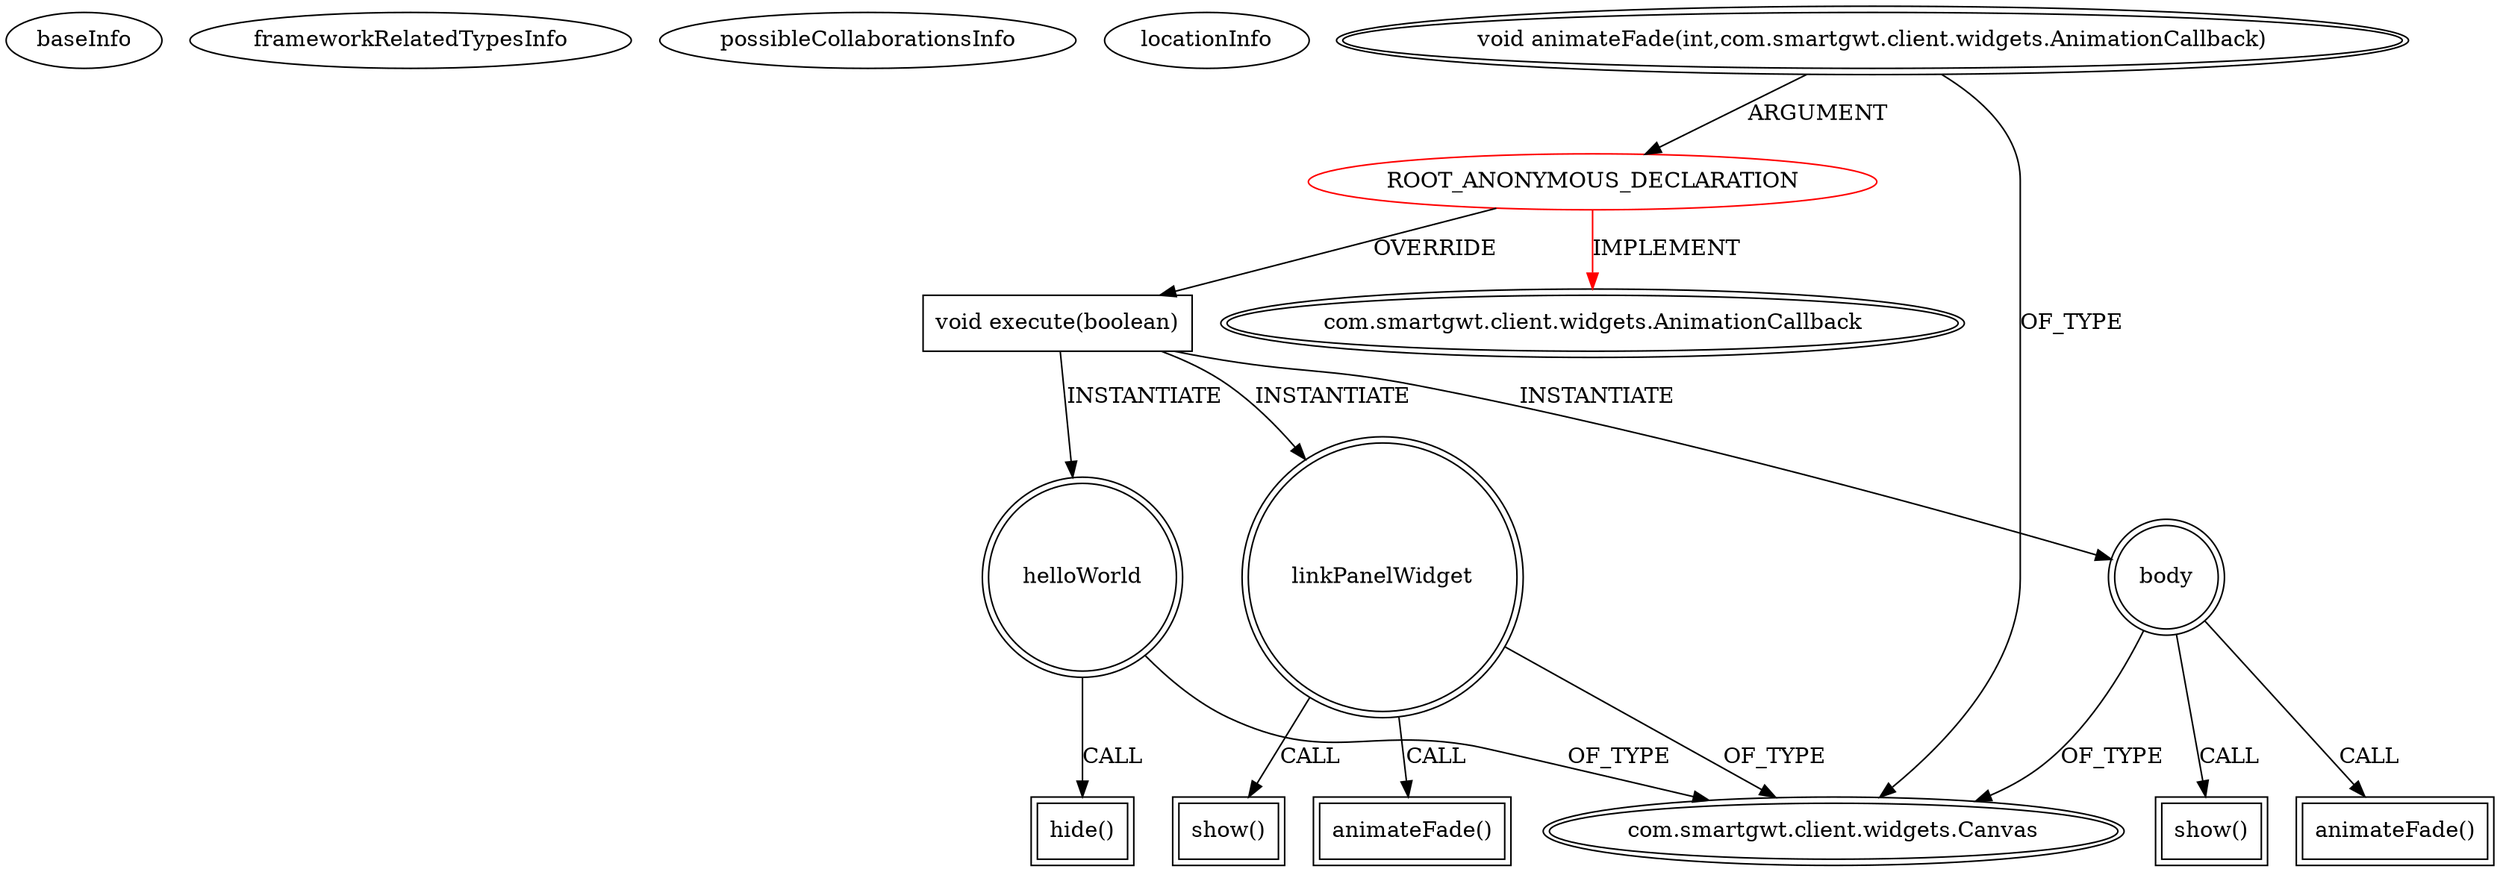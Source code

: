 digraph {
baseInfo[graphId=351,category="extension_graph",isAnonymous=true,possibleRelation=false]
frameworkRelatedTypesInfo[0="com.smartgwt.client.widgets.AnimationCallback"]
possibleCollaborationsInfo[]
locationInfo[projectName="Namrack-TeachToLearn",filePath="/Namrack-TeachToLearn/TeachToLearn-master/TeachToLearn/src/ttl/client/layout/MainLayout.java",contextSignature="void onClick(com.smartgwt.client.widgets.events.ClickEvent)",graphId="351"]
0[label="ROOT_ANONYMOUS_DECLARATION",vertexType="ROOT_ANONYMOUS_DECLARATION",isFrameworkType=false,color=red]
1[label="com.smartgwt.client.widgets.AnimationCallback",vertexType="FRAMEWORK_INTERFACE_TYPE",isFrameworkType=true,peripheries=2]
2[label="void animateFade(int,com.smartgwt.client.widgets.AnimationCallback)",vertexType="OUTSIDE_CALL",isFrameworkType=true,peripheries=2]
3[label="com.smartgwt.client.widgets.Canvas",vertexType="FRAMEWORK_CLASS_TYPE",isFrameworkType=true,peripheries=2]
4[label="void execute(boolean)",vertexType="OVERRIDING_METHOD_DECLARATION",isFrameworkType=false,shape=box]
5[label="helloWorld",vertexType="VARIABLE_EXPRESION",isFrameworkType=true,peripheries=2,shape=circle]
6[label="hide()",vertexType="INSIDE_CALL",isFrameworkType=true,peripheries=2,shape=box]
8[label="linkPanelWidget",vertexType="VARIABLE_EXPRESION",isFrameworkType=true,peripheries=2,shape=circle]
9[label="show()",vertexType="INSIDE_CALL",isFrameworkType=true,peripheries=2,shape=box]
11[label="body",vertexType="VARIABLE_EXPRESION",isFrameworkType=true,peripheries=2,shape=circle]
12[label="show()",vertexType="INSIDE_CALL",isFrameworkType=true,peripheries=2,shape=box]
15[label="animateFade()",vertexType="INSIDE_CALL",isFrameworkType=true,peripheries=2,shape=box]
17[label="animateFade()",vertexType="INSIDE_CALL",isFrameworkType=true,peripheries=2,shape=box]
0->1[label="IMPLEMENT",color=red]
2->0[label="ARGUMENT"]
2->3[label="OF_TYPE"]
0->4[label="OVERRIDE"]
4->5[label="INSTANTIATE"]
5->3[label="OF_TYPE"]
5->6[label="CALL"]
4->8[label="INSTANTIATE"]
8->3[label="OF_TYPE"]
8->9[label="CALL"]
4->11[label="INSTANTIATE"]
11->3[label="OF_TYPE"]
11->12[label="CALL"]
8->15[label="CALL"]
11->17[label="CALL"]
}

